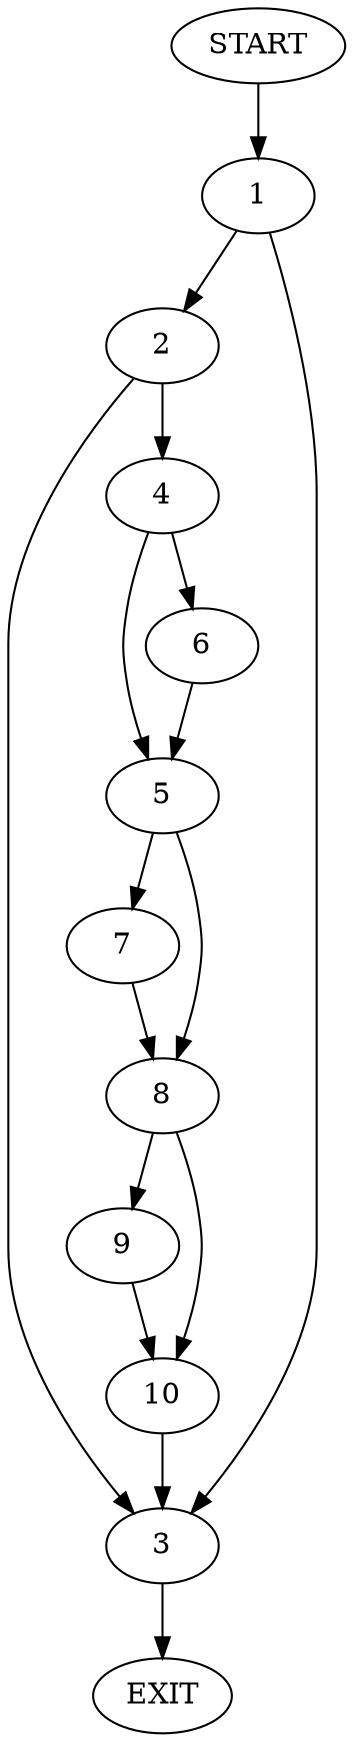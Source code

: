 digraph {
0 [label="START"]
11 [label="EXIT"]
0 -> 1
1 -> 2
1 -> 3
2 -> 4
2 -> 3
3 -> 11
4 -> 5
4 -> 6
6 -> 5
5 -> 7
5 -> 8
7 -> 8
8 -> 9
8 -> 10
9 -> 10
10 -> 3
}
